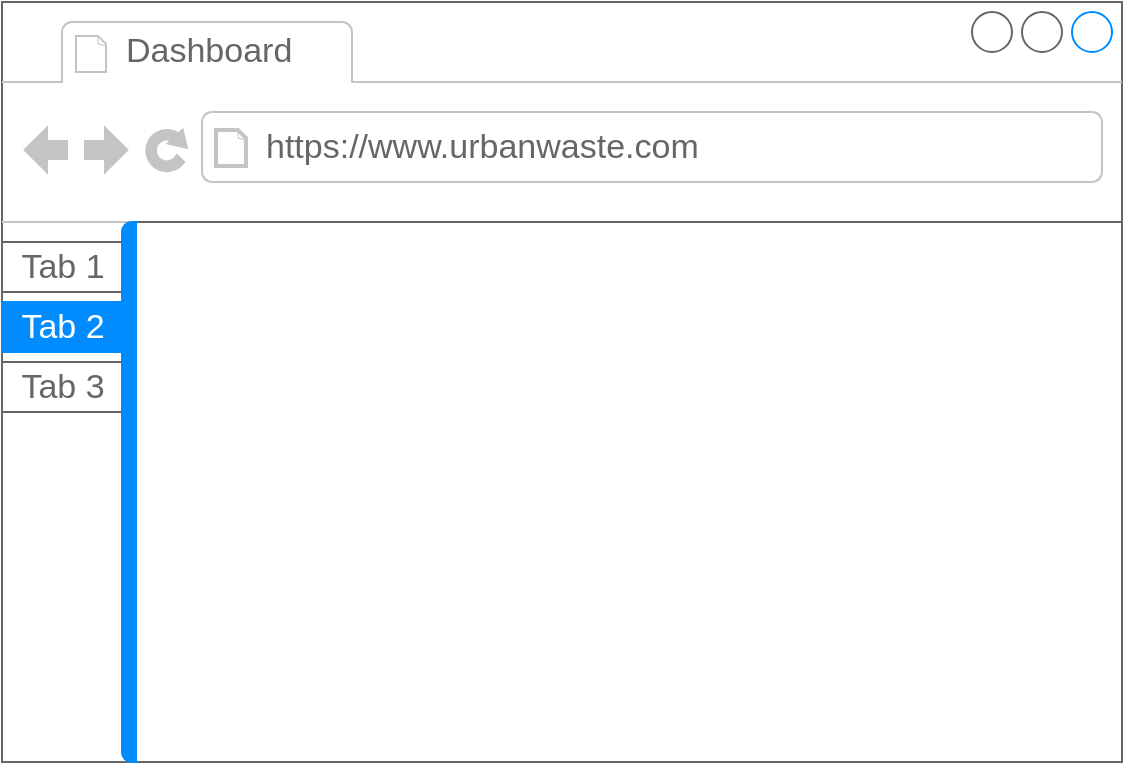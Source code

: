 <mxfile>
    <diagram id="qFOzzc-hzNH8D9r3j-C7" name="Page-1">
        <mxGraphModel dx="914" dy="398" grid="1" gridSize="10" guides="1" tooltips="1" connect="1" arrows="1" fold="1" page="1" pageScale="1" pageWidth="850" pageHeight="1100" math="0" shadow="0">
            <root>
                <mxCell id="0"/>
                <mxCell id="1" parent="0"/>
                <mxCell id="2" value="" style="strokeWidth=1;shadow=0;dashed=0;align=center;html=1;shape=mxgraph.mockup.containers.browserWindow;rSize=0;strokeColor=#666666;strokeColor2=#008cff;strokeColor3=#c4c4c4;mainText=,;recursiveResize=0;" parent="1" vertex="1">
                    <mxGeometry x="120" y="40" width="560" height="380" as="geometry"/>
                </mxCell>
                <mxCell id="3" value="Dashboard" style="strokeWidth=1;shadow=0;dashed=0;align=center;html=1;shape=mxgraph.mockup.containers.anchor;fontSize=17;fontColor=#666666;align=left;" parent="2" vertex="1">
                    <mxGeometry x="60" y="12" width="110" height="26" as="geometry"/>
                </mxCell>
                <mxCell id="4" value="https://www.urbanwaste.com" style="strokeWidth=1;shadow=0;dashed=0;align=center;html=1;shape=mxgraph.mockup.containers.anchor;rSize=0;fontSize=17;fontColor=#666666;align=left;" parent="2" vertex="1">
                    <mxGeometry x="130" y="60" width="250" height="26" as="geometry"/>
                </mxCell>
                <mxCell id="5" value="" style="strokeWidth=1;shadow=0;dashed=0;align=center;html=1;shape=mxgraph.mockup.containers.marginRect2;rectMarginLeft=67;strokeColor=#666666;gradientColor=none;" vertex="1" parent="2">
                    <mxGeometry y="110" width="560" height="270" as="geometry"/>
                </mxCell>
                <mxCell id="6" value="Tab 1" style="strokeColor=inherit;fillColor=inherit;gradientColor=inherit;strokeWidth=1;shadow=0;dashed=0;align=center;html=1;shape=mxgraph.mockup.containers.rrect;rSize=0;fontSize=17;fontColor=#666666;" vertex="1" parent="5">
                    <mxGeometry width="60" height="25" relative="1" as="geometry">
                        <mxPoint y="10" as="offset"/>
                    </mxGeometry>
                </mxCell>
                <mxCell id="7" value="Tab 2" style="strokeWidth=1;shadow=0;dashed=0;align=center;html=1;shape=mxgraph.mockup.containers.rrect;rSize=0;fontSize=17;fontColor=#ffffff;strokeColor=#008cff;fillColor=#008cff;" vertex="1" parent="5">
                    <mxGeometry width="60" height="25" relative="1" as="geometry">
                        <mxPoint y="40" as="offset"/>
                    </mxGeometry>
                </mxCell>
                <mxCell id="8" value="Tab 3" style="strokeColor=inherit;fillColor=inherit;gradientColor=inherit;strokeWidth=1;shadow=0;dashed=0;align=center;html=1;shape=mxgraph.mockup.containers.rrect;rSize=0;fontSize=17;fontColor=#666666;" vertex="1" parent="5">
                    <mxGeometry width="60" height="25" relative="1" as="geometry">
                        <mxPoint y="70" as="offset"/>
                    </mxGeometry>
                </mxCell>
                <mxCell id="9" value="" style="strokeWidth=1;shadow=0;dashed=0;align=center;html=1;shape=mxgraph.mockup.containers.leftButton;rSize=5;strokeColor=#008cff;fillColor=#008cff;resizeHeight=1;movable=0;deletable=0;" vertex="1" parent="5">
                    <mxGeometry width="7" height="270" relative="1" as="geometry">
                        <mxPoint x="60" as="offset"/>
                    </mxGeometry>
                </mxCell>
            </root>
        </mxGraphModel>
    </diagram>
</mxfile>
